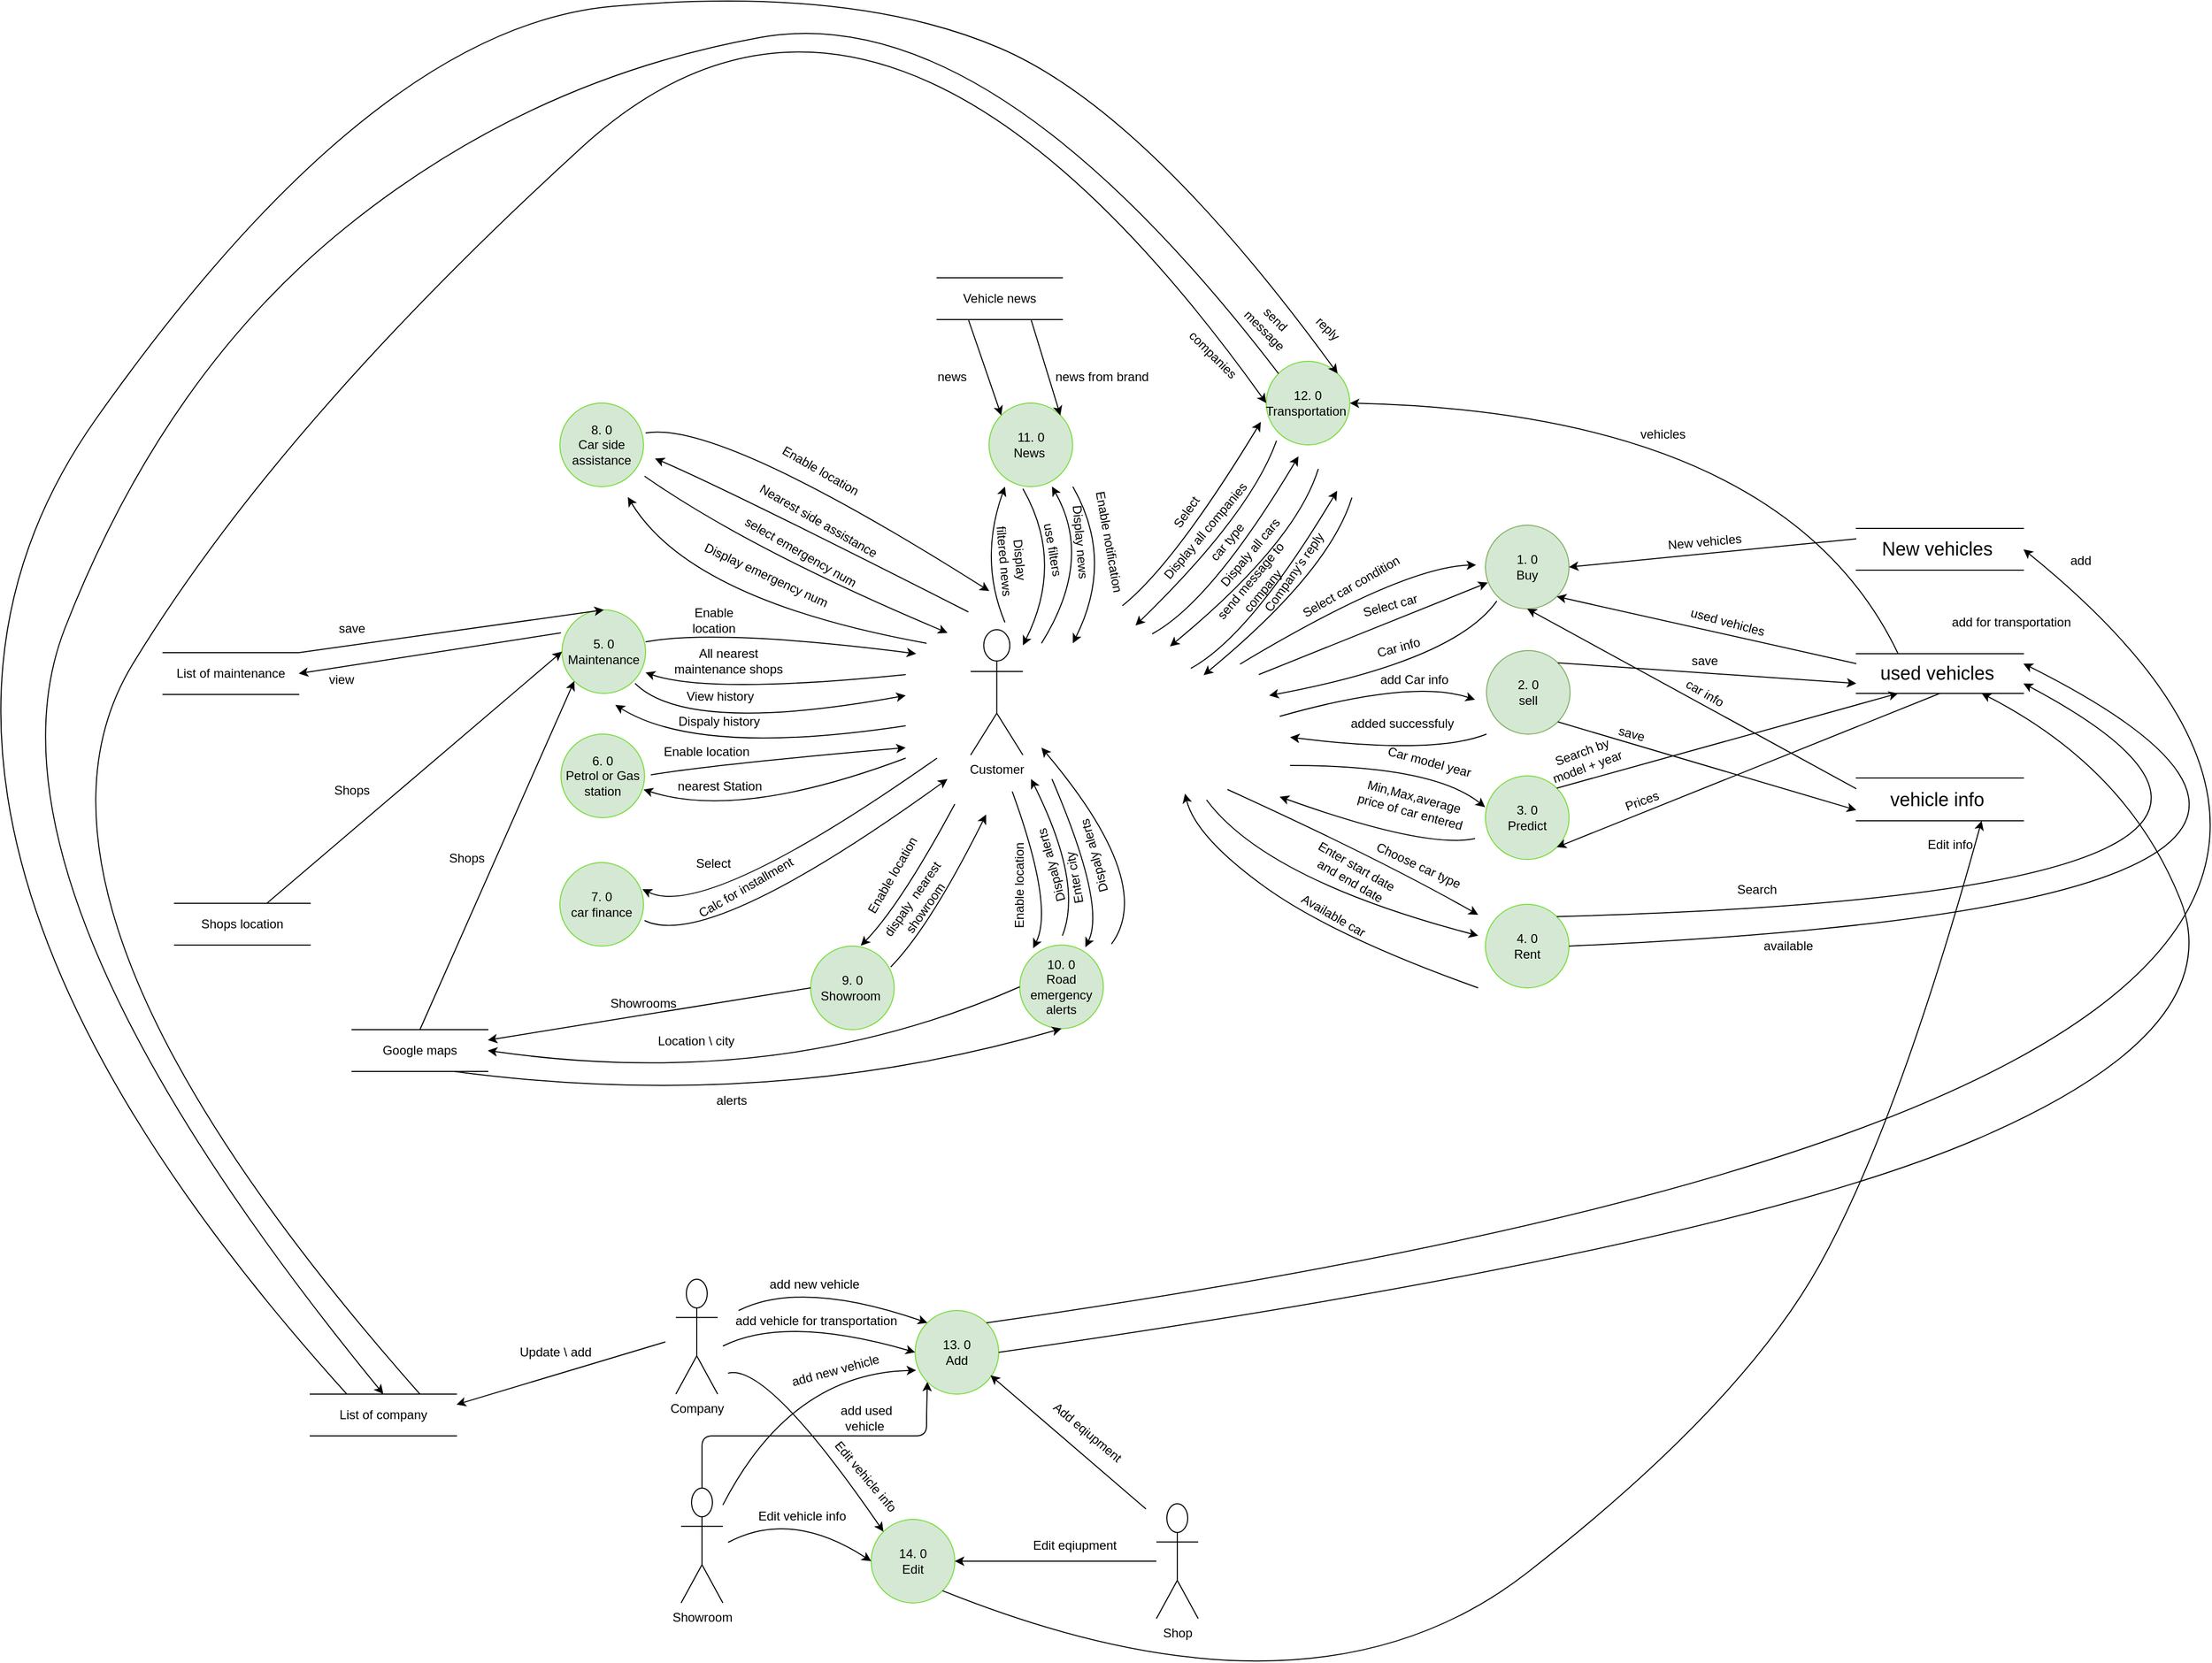 <mxfile version="21.2.3" type="device">
  <diagram name="Page-1" id="FpFqAJ-dff2ywzQN5wYw">
    <mxGraphModel dx="3183" dy="2471" grid="1" gridSize="10" guides="1" tooltips="1" connect="1" arrows="1" fold="1" page="1" pageScale="1" pageWidth="850" pageHeight="1100" math="0" shadow="0">
      <root>
        <mxCell id="0" />
        <mxCell id="1" parent="0" />
        <mxCell id="D_m2Uv7tLHT4tkGTXmzc-1" value="Customer" style="shape=umlActor;verticalLabelPosition=bottom;verticalAlign=top;html=1;outlineConnect=0;" parent="1" vertex="1">
          <mxGeometry x="392.2" y="257" width="50" height="120" as="geometry" />
        </mxCell>
        <mxCell id="D_m2Uv7tLHT4tkGTXmzc-2" value="1. 0&lt;br&gt;Buy" style="ellipse;whiteSpace=wrap;html=1;aspect=fixed;fillColor=#d5e8d4;strokeColor=#82b366;" parent="1" vertex="1">
          <mxGeometry x="885" y="157" width="80" height="80" as="geometry" />
        </mxCell>
        <mxCell id="D_m2Uv7tLHT4tkGTXmzc-3" value="2. 0&lt;br&gt;sell" style="ellipse;whiteSpace=wrap;html=1;aspect=fixed;fillColor=#d5e8d4;strokeColor=#82b366;" parent="1" vertex="1">
          <mxGeometry x="886" y="277" width="80" height="80" as="geometry" />
        </mxCell>
        <mxCell id="D_m2Uv7tLHT4tkGTXmzc-4" value="3. 0&lt;br&gt;Predict" style="ellipse;whiteSpace=wrap;html=1;aspect=fixed;fillColor=#d5e8d4;strokeColor=#7add40;" parent="1" vertex="1">
          <mxGeometry x="885" y="397" width="80" height="80" as="geometry" />
        </mxCell>
        <mxCell id="D_m2Uv7tLHT4tkGTXmzc-6" value="" style="endArrow=classic;html=1;rounded=0;" parent="1" edge="1">
          <mxGeometry width="50" height="50" relative="1" as="geometry">
            <mxPoint x="668" y="300" as="sourcePoint" />
            <mxPoint x="887.223" y="211.889" as="targetPoint" />
          </mxGeometry>
        </mxCell>
        <mxCell id="D_m2Uv7tLHT4tkGTXmzc-8" value="Select car condition&amp;nbsp;" style="text;html=1;strokeColor=none;fillColor=none;align=center;verticalAlign=middle;whiteSpace=wrap;rounded=0;rotation=-30;" parent="1" vertex="1">
          <mxGeometry x="698" y="210" width="120" height="10" as="geometry" />
        </mxCell>
        <mxCell id="D_m2Uv7tLHT4tkGTXmzc-10" value="Select car" style="text;html=1;strokeColor=none;fillColor=none;align=center;verticalAlign=middle;whiteSpace=wrap;rounded=0;rotation=-15;" parent="1" vertex="1">
          <mxGeometry x="753.68" y="229" width="80" height="10" as="geometry" />
        </mxCell>
        <mxCell id="D_m2Uv7tLHT4tkGTXmzc-11" value="Car info" style="text;html=1;strokeColor=none;fillColor=none;align=center;verticalAlign=middle;whiteSpace=wrap;rounded=0;rotation=-15;" parent="1" vertex="1">
          <mxGeometry x="777.36" y="269" width="50.32" height="10" as="geometry" />
        </mxCell>
        <mxCell id="D_m2Uv7tLHT4tkGTXmzc-12" value="" style="endArrow=classic;html=1;curved=1;exitX=0.136;exitY=0.907;exitDx=0;exitDy=0;exitPerimeter=0;" parent="1" source="D_m2Uv7tLHT4tkGTXmzc-2" edge="1">
          <mxGeometry width="50" height="50" relative="1" as="geometry">
            <mxPoint x="899" y="225" as="sourcePoint" />
            <mxPoint x="678" y="320" as="targetPoint" />
            <Array as="points">
              <mxPoint x="855" y="287" />
            </Array>
          </mxGeometry>
        </mxCell>
        <mxCell id="D_m2Uv7tLHT4tkGTXmzc-13" value="" style="endArrow=classic;html=1;curved=1;" parent="1" edge="1">
          <mxGeometry width="50" height="50" relative="1" as="geometry">
            <mxPoint x="650" y="290" as="sourcePoint" />
            <mxPoint x="876" y="195" as="targetPoint" />
            <Array as="points">
              <mxPoint x="805" y="197" />
            </Array>
          </mxGeometry>
        </mxCell>
        <mxCell id="D_m2Uv7tLHT4tkGTXmzc-16" value="" style="endArrow=classic;html=1;curved=1;" parent="1" edge="1">
          <mxGeometry width="50" height="50" relative="1" as="geometry">
            <mxPoint x="688" y="340" as="sourcePoint" />
            <mxPoint x="875" y="324" as="targetPoint" />
            <Array as="points">
              <mxPoint x="815" y="304" />
            </Array>
          </mxGeometry>
        </mxCell>
        <mxCell id="D_m2Uv7tLHT4tkGTXmzc-17" value="" style="endArrow=classic;html=1;curved=1;" parent="1" edge="1">
          <mxGeometry width="50" height="50" relative="1" as="geometry">
            <mxPoint x="886" y="357" as="sourcePoint" />
            <mxPoint x="698" y="360" as="targetPoint" />
            <Array as="points">
              <mxPoint x="836" y="377" />
            </Array>
          </mxGeometry>
        </mxCell>
        <mxCell id="D_m2Uv7tLHT4tkGTXmzc-20" value="add Car info" style="text;html=1;strokeColor=none;fillColor=none;align=center;verticalAlign=middle;whiteSpace=wrap;rounded=0;rotation=0;" parent="1" vertex="1">
          <mxGeometry x="781.68" y="300" width="70" height="10" as="geometry" />
        </mxCell>
        <mxCell id="D_m2Uv7tLHT4tkGTXmzc-21" value="added successfuly" style="text;html=1;strokeColor=none;fillColor=none;align=center;verticalAlign=middle;whiteSpace=wrap;rounded=0;rotation=0;" parent="1" vertex="1">
          <mxGeometry x="754.68" y="342" width="100.52" height="10" as="geometry" />
        </mxCell>
        <mxCell id="D_m2Uv7tLHT4tkGTXmzc-22" value="" style="endArrow=classic;html=1;curved=1;" parent="1" edge="1">
          <mxGeometry width="50" height="50" relative="1" as="geometry">
            <mxPoint x="698" y="387" as="sourcePoint" />
            <mxPoint x="884.68" y="427" as="targetPoint" />
            <Array as="points">
              <mxPoint x="835" y="387" />
            </Array>
          </mxGeometry>
        </mxCell>
        <mxCell id="D_m2Uv7tLHT4tkGTXmzc-23" value="" style="endArrow=classic;html=1;curved=1;" parent="1" edge="1">
          <mxGeometry width="50" height="50" relative="1" as="geometry">
            <mxPoint x="875" y="457" as="sourcePoint" />
            <mxPoint x="688" y="417" as="targetPoint" />
            <Array as="points">
              <mxPoint x="827.2" y="467" />
            </Array>
          </mxGeometry>
        </mxCell>
        <mxCell id="D_m2Uv7tLHT4tkGTXmzc-24" value="Car model year" style="text;html=1;strokeColor=none;fillColor=none;align=center;verticalAlign=middle;whiteSpace=wrap;rounded=0;rotation=15;" parent="1" vertex="1">
          <mxGeometry x="789.42" y="378.98" width="85.32" height="10" as="geometry" />
        </mxCell>
        <mxCell id="D_m2Uv7tLHT4tkGTXmzc-25" value="Min,Max,average price of car entered" style="text;html=1;strokeColor=none;fillColor=none;align=center;verticalAlign=middle;whiteSpace=wrap;rounded=0;rotation=15;" parent="1" vertex="1">
          <mxGeometry x="755.16" y="419.04" width="119.57" height="10" as="geometry" />
        </mxCell>
        <mxCell id="D_m2Uv7tLHT4tkGTXmzc-39" value="5. 0&lt;br&gt;Maintenance" style="ellipse;whiteSpace=wrap;html=1;aspect=fixed;fillColor=#d5e8d4;strokeColor=#7add40;" parent="1" vertex="1">
          <mxGeometry x="1" y="238" width="80" height="80" as="geometry" />
        </mxCell>
        <mxCell id="D_m2Uv7tLHT4tkGTXmzc-40" value="" style="endArrow=classic;html=1;curved=1;exitX=1;exitY=0.283;exitDx=0;exitDy=0;exitPerimeter=0;" parent="1" edge="1">
          <mxGeometry width="50" height="50" relative="1" as="geometry">
            <mxPoint x="81" y="268.64" as="sourcePoint" />
            <mxPoint x="340" y="280" as="targetPoint" />
            <Array as="points">
              <mxPoint x="151" y="256" />
            </Array>
          </mxGeometry>
        </mxCell>
        <mxCell id="D_m2Uv7tLHT4tkGTXmzc-41" value="" style="endArrow=classic;html=1;curved=1;" parent="1" edge="1">
          <mxGeometry width="50" height="50" relative="1" as="geometry">
            <mxPoint x="330" y="349" as="sourcePoint" />
            <mxPoint x="52" y="329" as="targetPoint" />
            <Array as="points">
              <mxPoint x="132" y="379" />
            </Array>
          </mxGeometry>
        </mxCell>
        <mxCell id="D_m2Uv7tLHT4tkGTXmzc-42" value="" style="endArrow=classic;html=1;curved=1;entryX=1;entryY=0.75;entryDx=0;entryDy=0;entryPerimeter=0;" parent="1" target="D_m2Uv7tLHT4tkGTXmzc-39" edge="1">
          <mxGeometry width="50" height="50" relative="1" as="geometry">
            <mxPoint x="330" y="300" as="sourcePoint" />
            <mxPoint x="91" y="299" as="targetPoint" />
            <Array as="points">
              <mxPoint x="141" y="319" />
            </Array>
          </mxGeometry>
        </mxCell>
        <mxCell id="D_m2Uv7tLHT4tkGTXmzc-43" value="" style="endArrow=classic;html=1;curved=1;exitX=0.959;exitY=0.76;exitDx=0;exitDy=0;exitPerimeter=0;" parent="1" edge="1">
          <mxGeometry width="50" height="50" relative="1" as="geometry">
            <mxPoint x="71" y="308.48" as="sourcePoint" />
            <mxPoint x="330" y="320" as="targetPoint" />
            <Array as="points">
              <mxPoint x="121" y="358" />
            </Array>
          </mxGeometry>
        </mxCell>
        <mxCell id="D_m2Uv7tLHT4tkGTXmzc-46" value="Enable location" style="text;html=1;strokeColor=none;fillColor=none;align=center;verticalAlign=middle;whiteSpace=wrap;rounded=0;rotation=0;" parent="1" vertex="1">
          <mxGeometry x="109" y="243" width="75" height="10" as="geometry" />
        </mxCell>
        <mxCell id="D_m2Uv7tLHT4tkGTXmzc-47" value="All nearest maintenance shops" style="text;html=1;strokeColor=none;fillColor=none;align=center;verticalAlign=middle;whiteSpace=wrap;rounded=0;rotation=0;" parent="1" vertex="1">
          <mxGeometry x="103" y="279.5" width="115" height="15" as="geometry" />
        </mxCell>
        <mxCell id="D_m2Uv7tLHT4tkGTXmzc-48" value="View history" style="text;html=1;strokeColor=none;fillColor=none;align=center;verticalAlign=middle;whiteSpace=wrap;rounded=0;rotation=0;" parent="1" vertex="1">
          <mxGeometry x="115" y="316" width="75" height="10" as="geometry" />
        </mxCell>
        <mxCell id="D_m2Uv7tLHT4tkGTXmzc-49" value="Dispaly history" style="text;html=1;strokeColor=none;fillColor=none;align=center;verticalAlign=middle;whiteSpace=wrap;rounded=0;rotation=0;" parent="1" vertex="1">
          <mxGeometry x="109" y="340" width="85" height="10" as="geometry" />
        </mxCell>
        <mxCell id="D_m2Uv7tLHT4tkGTXmzc-27" value="4. 0&lt;br&gt;Rent" style="ellipse;whiteSpace=wrap;html=1;aspect=fixed;fillColor=#d5e8d4;strokeColor=#7add40;" parent="1" vertex="1">
          <mxGeometry x="885" y="520" width="80" height="80" as="geometry" />
        </mxCell>
        <mxCell id="D_m2Uv7tLHT4tkGTXmzc-30" value="" style="endArrow=classic;html=1;curved=1;" parent="1" edge="1">
          <mxGeometry width="50" height="50" relative="1" as="geometry">
            <mxPoint x="878" y="600" as="sourcePoint" />
            <mxPoint x="597.36" y="414.04" as="targetPoint" />
            <Array as="points">
              <mxPoint x="738" y="550" />
              <mxPoint x="607.36" y="455.04" />
            </Array>
          </mxGeometry>
        </mxCell>
        <mxCell id="D_m2Uv7tLHT4tkGTXmzc-32" value="Choose car type" style="text;html=1;strokeColor=none;fillColor=none;align=center;verticalAlign=middle;whiteSpace=wrap;rounded=0;rotation=25;" parent="1" vertex="1">
          <mxGeometry x="776" y="478" width="90" height="10" as="geometry" />
        </mxCell>
        <mxCell id="D_m2Uv7tLHT4tkGTXmzc-33" value="Enter start date&lt;br&gt;&amp;nbsp;and end date" style="text;html=1;strokeColor=none;fillColor=none;align=center;verticalAlign=middle;whiteSpace=wrap;rounded=1;rotation=30;arcSize=0;" parent="1" vertex="1">
          <mxGeometry x="698" y="487" width="120" height="6" as="geometry" />
        </mxCell>
        <mxCell id="D_m2Uv7tLHT4tkGTXmzc-34" value="Available car" style="text;html=1;strokeColor=none;fillColor=none;align=center;verticalAlign=middle;whiteSpace=wrap;rounded=0;rotation=30;" parent="1" vertex="1">
          <mxGeometry x="702" y="526" width="75" height="10" as="geometry" />
        </mxCell>
        <mxCell id="D_m2Uv7tLHT4tkGTXmzc-36" value="" style="endArrow=classic;html=1;curved=1;" parent="1" edge="1">
          <mxGeometry width="50" height="50" relative="1" as="geometry">
            <mxPoint x="618" y="420" as="sourcePoint" />
            <mxPoint x="878" y="550" as="targetPoint" />
            <Array as="points">
              <mxPoint x="675" y="496.5" />
            </Array>
          </mxGeometry>
        </mxCell>
        <mxCell id="D_m2Uv7tLHT4tkGTXmzc-51" value="" style="endArrow=classic;html=1;curved=1;" parent="1" edge="1">
          <mxGeometry width="50" height="50" relative="1" as="geometry">
            <mxPoint x="638" y="410" as="sourcePoint" />
            <mxPoint x="878" y="530" as="targetPoint" />
            <Array as="points">
              <mxPoint x="785" y="477" />
            </Array>
          </mxGeometry>
        </mxCell>
        <mxCell id="D_m2Uv7tLHT4tkGTXmzc-52" value="6. 0&lt;br&gt;Petrol or Gas station" style="ellipse;whiteSpace=wrap;html=1;aspect=fixed;fillColor=#d5e8d4;strokeColor=#7add40;" parent="1" vertex="1">
          <mxGeometry y="357" width="80" height="80" as="geometry" />
        </mxCell>
        <mxCell id="D_m2Uv7tLHT4tkGTXmzc-53" value="7. 0&lt;br&gt;car finance" style="ellipse;whiteSpace=wrap;html=1;aspect=fixed;fillColor=#d5e8d4;strokeColor=#7add40;" parent="1" vertex="1">
          <mxGeometry x="-1" y="480" width="80" height="80" as="geometry" />
        </mxCell>
        <mxCell id="D_m2Uv7tLHT4tkGTXmzc-54" value="Enable location" style="text;html=1;strokeColor=none;fillColor=none;align=center;verticalAlign=middle;whiteSpace=wrap;rounded=0;rotation=0;" parent="1" vertex="1">
          <mxGeometry x="89" y="368.98" width="101.18" height="10" as="geometry" />
        </mxCell>
        <mxCell id="D_m2Uv7tLHT4tkGTXmzc-55" value="" style="endArrow=classic;html=1;curved=1;" parent="1" edge="1">
          <mxGeometry width="50" height="50" relative="1" as="geometry">
            <mxPoint x="86" y="396" as="sourcePoint" />
            <mxPoint x="330" y="370" as="targetPoint" />
            <Array as="points">
              <mxPoint x="146" y="386" />
            </Array>
          </mxGeometry>
        </mxCell>
        <mxCell id="D_m2Uv7tLHT4tkGTXmzc-60" value="" style="endArrow=classic;html=1;curved=1;" parent="1" edge="1">
          <mxGeometry width="50" height="50" relative="1" as="geometry">
            <mxPoint x="330" y="380" as="sourcePoint" />
            <mxPoint x="79" y="410" as="targetPoint" />
            <Array as="points">
              <mxPoint x="170" y="440" />
            </Array>
          </mxGeometry>
        </mxCell>
        <mxCell id="D_m2Uv7tLHT4tkGTXmzc-61" value="&amp;nbsp;nearest Station" style="text;html=1;strokeColor=none;fillColor=none;align=center;verticalAlign=middle;whiteSpace=wrap;rounded=0;rotation=0;" parent="1" vertex="1">
          <mxGeometry x="107" y="399.04" width="87" height="15" as="geometry" />
        </mxCell>
        <mxCell id="D_m2Uv7tLHT4tkGTXmzc-62" value="" style="endArrow=classic;html=1;curved=1;" parent="1" edge="1">
          <mxGeometry width="50" height="50" relative="1" as="geometry">
            <mxPoint x="360" y="380" as="sourcePoint" />
            <mxPoint x="78" y="505.51" as="targetPoint" />
            <Array as="points">
              <mxPoint x="139" y="535.51" />
            </Array>
          </mxGeometry>
        </mxCell>
        <mxCell id="D_m2Uv7tLHT4tkGTXmzc-63" value="" style="endArrow=classic;html=1;curved=1;" parent="1" edge="1">
          <mxGeometry width="50" height="50" relative="1" as="geometry">
            <mxPoint x="80" y="535.51" as="sourcePoint" />
            <mxPoint x="370" y="400" as="targetPoint" />
            <Array as="points">
              <mxPoint x="141" y="565.51" />
            </Array>
          </mxGeometry>
        </mxCell>
        <mxCell id="D_m2Uv7tLHT4tkGTXmzc-64" value="9. 0&lt;br&gt;Showroom&amp;nbsp;" style="ellipse;whiteSpace=wrap;html=1;aspect=fixed;fillColor=#d5e8d4;strokeColor=#7add40;" parent="1" vertex="1">
          <mxGeometry x="239" y="560" width="80" height="80" as="geometry" />
        </mxCell>
        <mxCell id="D_m2Uv7tLHT4tkGTXmzc-65" value="" style="endArrow=classic;html=1;curved=1;entryX=0.664;entryY=-0.017;entryDx=0;entryDy=0;entryPerimeter=0;" parent="1" edge="1">
          <mxGeometry width="50" height="50" relative="1" as="geometry">
            <mxPoint x="377" y="424" as="sourcePoint" />
            <mxPoint x="287.0" y="559.64" as="targetPoint" />
            <Array as="points">
              <mxPoint x="324.88" y="521" />
            </Array>
          </mxGeometry>
        </mxCell>
        <mxCell id="D_m2Uv7tLHT4tkGTXmzc-66" value="" style="endArrow=classic;html=1;curved=1;exitX=0.664;exitY=-0.017;exitDx=0;exitDy=0;exitPerimeter=0;" parent="1" edge="1">
          <mxGeometry width="50" height="50" relative="1" as="geometry">
            <mxPoint x="315.68" y="580" as="sourcePoint" />
            <mxPoint x="407" y="434" as="targetPoint" />
            <Array as="points">
              <mxPoint x="353.68" y="541" />
            </Array>
          </mxGeometry>
        </mxCell>
        <mxCell id="D_m2Uv7tLHT4tkGTXmzc-67" value="Enable location" style="text;html=1;strokeColor=none;fillColor=none;align=center;verticalAlign=middle;whiteSpace=wrap;rounded=0;rotation=-60;" parent="1" vertex="1">
          <mxGeometry x="267.0" y="487" width="101.18" height="10" as="geometry" />
        </mxCell>
        <mxCell id="D_m2Uv7tLHT4tkGTXmzc-68" value="dispaly&amp;nbsp; nearest showroom" style="text;html=1;strokeColor=none;fillColor=none;align=center;verticalAlign=middle;whiteSpace=wrap;rounded=0;rotation=-55;" parent="1" vertex="1">
          <mxGeometry x="297" y="511" width="90.41" height="15" as="geometry" />
        </mxCell>
        <mxCell id="D_m2Uv7tLHT4tkGTXmzc-69" value="Select" style="text;html=1;strokeColor=none;fillColor=none;align=center;verticalAlign=middle;whiteSpace=wrap;rounded=0;rotation=0;" parent="1" vertex="1">
          <mxGeometry x="120" y="473.5" width="52" height="15" as="geometry" />
        </mxCell>
        <mxCell id="D_m2Uv7tLHT4tkGTXmzc-70" value="Calc for installment" style="text;html=1;strokeColor=none;fillColor=none;align=center;verticalAlign=middle;whiteSpace=wrap;rounded=0;rotation=-30;" parent="1" vertex="1">
          <mxGeometry x="120" y="496" width="114" height="15" as="geometry" />
        </mxCell>
        <mxCell id="D_m2Uv7tLHT4tkGTXmzc-76" value="8. 0&lt;br&gt;Car side assistance" style="ellipse;whiteSpace=wrap;html=1;aspect=fixed;fillColor=#d5e8d4;strokeColor=#7add40;" parent="1" vertex="1">
          <mxGeometry x="-1" y="40" width="80" height="80" as="geometry" />
        </mxCell>
        <mxCell id="D_m2Uv7tLHT4tkGTXmzc-80" value="Enable location" style="text;html=1;strokeColor=none;fillColor=none;align=center;verticalAlign=middle;whiteSpace=wrap;rounded=0;rotation=30;" parent="1" vertex="1">
          <mxGeometry x="184" y="100" width="129" height="10" as="geometry" />
        </mxCell>
        <mxCell id="D_m2Uv7tLHT4tkGTXmzc-82" value="" style="endArrow=classic;html=1;curved=1;exitX=1;exitY=0.283;exitDx=0;exitDy=0;exitPerimeter=0;" parent="1" edge="1">
          <mxGeometry width="50" height="50" relative="1" as="geometry">
            <mxPoint x="81" y="68.64" as="sourcePoint" />
            <mxPoint x="410" y="220" as="targetPoint" />
            <Array as="points">
              <mxPoint x="151" y="56" />
            </Array>
          </mxGeometry>
        </mxCell>
        <mxCell id="D_m2Uv7tLHT4tkGTXmzc-83" value="" style="endArrow=classic;html=1;curved=1;" parent="1" edge="1">
          <mxGeometry width="50" height="50" relative="1" as="geometry">
            <mxPoint x="390" y="240" as="sourcePoint" />
            <mxPoint x="90" y="93" as="targetPoint" />
            <Array as="points">
              <mxPoint x="160" y="123" />
            </Array>
          </mxGeometry>
        </mxCell>
        <mxCell id="D_m2Uv7tLHT4tkGTXmzc-87" value="" style="endArrow=classic;html=1;curved=1;" parent="1" edge="1">
          <mxGeometry width="50" height="50" relative="1" as="geometry">
            <mxPoint x="80" y="110" as="sourcePoint" />
            <mxPoint x="370" y="260" as="targetPoint" />
            <Array as="points">
              <mxPoint x="180" y="180" />
            </Array>
          </mxGeometry>
        </mxCell>
        <mxCell id="D_m2Uv7tLHT4tkGTXmzc-88" value="" style="endArrow=classic;html=1;curved=1;" parent="1" edge="1">
          <mxGeometry width="50" height="50" relative="1" as="geometry">
            <mxPoint x="350" y="270" as="sourcePoint" />
            <mxPoint x="64" y="130" as="targetPoint" />
            <Array as="points">
              <mxPoint x="124" y="229" />
            </Array>
          </mxGeometry>
        </mxCell>
        <mxCell id="D_m2Uv7tLHT4tkGTXmzc-89" value="Nearest side assistance" style="text;html=1;strokeColor=none;fillColor=none;align=center;verticalAlign=middle;whiteSpace=wrap;rounded=0;rotation=30;" parent="1" vertex="1">
          <mxGeometry x="173.93" y="148" width="145" height="10" as="geometry" />
        </mxCell>
        <mxCell id="D_m2Uv7tLHT4tkGTXmzc-90" value="select emergency num" style="text;html=1;strokeColor=none;fillColor=none;align=center;verticalAlign=middle;whiteSpace=wrap;rounded=0;rotation=30;" parent="1" vertex="1">
          <mxGeometry x="157" y="178" width="145" height="10" as="geometry" />
        </mxCell>
        <mxCell id="D_m2Uv7tLHT4tkGTXmzc-91" value="Display emergency num" style="text;html=1;strokeColor=none;fillColor=none;align=center;verticalAlign=middle;whiteSpace=wrap;rounded=0;rotation=25;" parent="1" vertex="1">
          <mxGeometry x="124" y="200" width="145" height="10" as="geometry" />
        </mxCell>
        <mxCell id="D_m2Uv7tLHT4tkGTXmzc-92" value="10. 0&lt;br&gt;Road emergency alerts" style="ellipse;whiteSpace=wrap;html=1;aspect=fixed;fillColor=#d5e8d4;strokeColor=#7add40;" parent="1" vertex="1">
          <mxGeometry x="439.2" y="559" width="80" height="80" as="geometry" />
        </mxCell>
        <mxCell id="D_m2Uv7tLHT4tkGTXmzc-93" value="" style="endArrow=classic;html=1;curved=1;" parent="1" edge="1">
          <mxGeometry width="50" height="50" relative="1" as="geometry">
            <mxPoint x="432" y="412" as="sourcePoint" />
            <mxPoint x="452" y="562" as="targetPoint" />
            <Array as="points">
              <mxPoint x="472" y="522" />
            </Array>
          </mxGeometry>
        </mxCell>
        <mxCell id="D_m2Uv7tLHT4tkGTXmzc-94" value="Enable location" style="text;html=1;strokeColor=none;fillColor=none;align=center;verticalAlign=middle;whiteSpace=wrap;rounded=0;rotation=-90;" parent="1" vertex="1">
          <mxGeometry x="388.61" y="497" width="101.18" height="10" as="geometry" />
        </mxCell>
        <mxCell id="D_m2Uv7tLHT4tkGTXmzc-95" value="" style="endArrow=classic;html=1;curved=1;" parent="1" edge="1">
          <mxGeometry width="50" height="50" relative="1" as="geometry">
            <mxPoint x="480" y="550" as="sourcePoint" />
            <mxPoint x="450" y="400" as="targetPoint" />
            <Array as="points">
              <mxPoint x="500" y="500" />
            </Array>
          </mxGeometry>
        </mxCell>
        <mxCell id="D_m2Uv7tLHT4tkGTXmzc-96" value="" style="endArrow=classic;html=1;curved=1;" parent="1" edge="1">
          <mxGeometry width="50" height="50" relative="1" as="geometry">
            <mxPoint x="470" y="400" as="sourcePoint" />
            <mxPoint x="502" y="561" as="targetPoint" />
            <Array as="points">
              <mxPoint x="522" y="521" />
            </Array>
          </mxGeometry>
        </mxCell>
        <mxCell id="D_m2Uv7tLHT4tkGTXmzc-97" value="" style="endArrow=classic;html=1;curved=1;" parent="1" edge="1">
          <mxGeometry width="50" height="50" relative="1" as="geometry">
            <mxPoint x="527" y="558" as="sourcePoint" />
            <mxPoint x="460" y="370" as="targetPoint" />
            <Array as="points">
              <mxPoint x="570" y="500" />
            </Array>
          </mxGeometry>
        </mxCell>
        <mxCell id="D_m2Uv7tLHT4tkGTXmzc-98" value="Enter city" style="text;html=1;strokeColor=none;fillColor=none;align=center;verticalAlign=middle;whiteSpace=wrap;rounded=0;rotation=-100;" parent="1" vertex="1">
          <mxGeometry x="441.2" y="489" width="101.18" height="10" as="geometry" />
        </mxCell>
        <mxCell id="D_m2Uv7tLHT4tkGTXmzc-99" value="Dispaly alerts" style="text;html=1;strokeColor=none;fillColor=none;align=center;verticalAlign=middle;whiteSpace=wrap;rounded=0;rotation=-105;" parent="1" vertex="1">
          <mxGeometry x="460.0" y="468" width="101.18" height="10" as="geometry" />
        </mxCell>
        <mxCell id="D_m2Uv7tLHT4tkGTXmzc-100" value="Dispaly alerts" style="text;html=1;strokeColor=none;fillColor=none;align=center;verticalAlign=middle;whiteSpace=wrap;rounded=0;rotation=-105;" parent="1" vertex="1">
          <mxGeometry x="419.02" y="477" width="101.18" height="10" as="geometry" />
        </mxCell>
        <mxCell id="D_m2Uv7tLHT4tkGTXmzc-101" value="11. 0&lt;br&gt;News&amp;nbsp;" style="ellipse;whiteSpace=wrap;html=1;aspect=fixed;fillColor=#d5e8d4;strokeColor=#7add40;" parent="1" vertex="1">
          <mxGeometry x="409.79" y="40" width="80" height="80" as="geometry" />
        </mxCell>
        <mxCell id="D_m2Uv7tLHT4tkGTXmzc-102" value="" style="endArrow=classic;html=1;curved=1;" parent="1" edge="1">
          <mxGeometry width="50" height="50" relative="1" as="geometry">
            <mxPoint x="460" y="270" as="sourcePoint" />
            <mxPoint x="470" y="120" as="targetPoint" />
            <Array as="points">
              <mxPoint x="510" y="190" />
              <mxPoint x="470" y="120" />
            </Array>
          </mxGeometry>
        </mxCell>
        <mxCell id="D_m2Uv7tLHT4tkGTXmzc-103" value="Enable notification" style="text;html=1;strokeColor=none;fillColor=none;align=center;verticalAlign=middle;whiteSpace=wrap;rounded=0;rotation=80;" parent="1" vertex="1">
          <mxGeometry x="460" y="168" width="129" height="10" as="geometry" />
        </mxCell>
        <mxCell id="D_m2Uv7tLHT4tkGTXmzc-104" value="" style="endArrow=classic;html=1;curved=1;" parent="1" edge="1">
          <mxGeometry width="50" height="50" relative="1" as="geometry">
            <mxPoint x="490" y="120" as="sourcePoint" />
            <mxPoint x="490" y="270" as="targetPoint" />
            <Array as="points">
              <mxPoint x="490" y="120" />
              <mxPoint x="530" y="190" />
            </Array>
          </mxGeometry>
        </mxCell>
        <mxCell id="D_m2Uv7tLHT4tkGTXmzc-105" value="Display news" style="text;html=1;strokeColor=none;fillColor=none;align=center;verticalAlign=middle;whiteSpace=wrap;rounded=0;rotation=85;" parent="1" vertex="1">
          <mxGeometry x="457.56" y="167.74" width="79.26" height="10" as="geometry" />
        </mxCell>
        <mxCell id="D_m2Uv7tLHT4tkGTXmzc-106" value="" style="endArrow=classic;html=1;curved=1;" parent="1" edge="1">
          <mxGeometry width="50" height="50" relative="1" as="geometry">
            <mxPoint x="442.2" y="122" as="sourcePoint" />
            <mxPoint x="442.2" y="272" as="targetPoint" />
            <Array as="points">
              <mxPoint x="442.2" y="122" />
              <mxPoint x="482.2" y="192" />
            </Array>
          </mxGeometry>
        </mxCell>
        <mxCell id="D_m2Uv7tLHT4tkGTXmzc-107" value="use filters" style="text;html=1;strokeColor=none;fillColor=none;align=center;verticalAlign=middle;whiteSpace=wrap;rounded=0;rotation=80;" parent="1" vertex="1">
          <mxGeometry x="439.43" y="176.1" width="62.18" height="10" as="geometry" />
        </mxCell>
        <mxCell id="D_m2Uv7tLHT4tkGTXmzc-109" value="" style="endArrow=classic;html=1;curved=1;" parent="1" edge="1">
          <mxGeometry width="50" height="50" relative="1" as="geometry">
            <mxPoint x="425" y="250" as="sourcePoint" />
            <mxPoint x="425" y="120" as="targetPoint" />
            <Array as="points">
              <mxPoint x="400" y="190" />
              <mxPoint x="425" y="120" />
            </Array>
          </mxGeometry>
        </mxCell>
        <mxCell id="D_m2Uv7tLHT4tkGTXmzc-110" value="Display filtered news" style="text;html=1;strokeColor=none;fillColor=none;align=center;verticalAlign=middle;whiteSpace=wrap;rounded=0;rotation=85;" parent="1" vertex="1">
          <mxGeometry x="392.2" y="186.1" width="79.26" height="10" as="geometry" />
        </mxCell>
        <mxCell id="D_m2Uv7tLHT4tkGTXmzc-111" value="12. 0&lt;br&gt;Transportation&amp;nbsp;" style="ellipse;whiteSpace=wrap;html=1;aspect=fixed;fillColor=#d5e8d4;strokeColor=#7add40;" parent="1" vertex="1">
          <mxGeometry x="675.16" width="80" height="80" as="geometry" />
        </mxCell>
        <mxCell id="D_m2Uv7tLHT4tkGTXmzc-112" value="" style="endArrow=classic;html=1;curved=1;" parent="1" edge="1">
          <mxGeometry width="50" height="50" relative="1" as="geometry">
            <mxPoint x="537.38" y="234.1" as="sourcePoint" />
            <mxPoint x="670" y="58" as="targetPoint" />
            <Array as="points">
              <mxPoint x="587.38" y="194.1" />
            </Array>
          </mxGeometry>
        </mxCell>
        <mxCell id="D_m2Uv7tLHT4tkGTXmzc-114" value="" style="endArrow=classic;html=1;curved=1;" parent="1" edge="1">
          <mxGeometry width="50" height="50" relative="1" as="geometry">
            <mxPoint x="566" y="261" as="sourcePoint" />
            <mxPoint x="706" y="91" as="targetPoint" />
            <Array as="points">
              <mxPoint x="623" y="230" />
            </Array>
          </mxGeometry>
        </mxCell>
        <mxCell id="D_m2Uv7tLHT4tkGTXmzc-115" value="" style="endArrow=classic;html=1;curved=1;" parent="1" edge="1">
          <mxGeometry width="50" height="50" relative="1" as="geometry">
            <mxPoint x="725" y="103" as="sourcePoint" />
            <mxPoint x="583" y="273" as="targetPoint" />
            <Array as="points">
              <mxPoint x="725" y="103" />
              <mxPoint x="703" y="174" />
            </Array>
          </mxGeometry>
        </mxCell>
        <mxCell id="D_m2Uv7tLHT4tkGTXmzc-117" value="" style="endArrow=classic;html=1;curved=1;" parent="1" edge="1">
          <mxGeometry width="50" height="50" relative="1" as="geometry">
            <mxPoint x="685" y="76" as="sourcePoint" />
            <mxPoint x="550" y="253" as="targetPoint" />
            <Array as="points">
              <mxPoint x="685" y="76" />
              <mxPoint x="660" y="146" />
            </Array>
          </mxGeometry>
        </mxCell>
        <mxCell id="D_m2Uv7tLHT4tkGTXmzc-118" value="" style="endArrow=classic;html=1;curved=1;" parent="1" edge="1">
          <mxGeometry width="50" height="50" relative="1" as="geometry">
            <mxPoint x="603" y="294" as="sourcePoint" />
            <mxPoint x="743" y="124" as="targetPoint" />
            <Array as="points">
              <mxPoint x="660" y="263" />
            </Array>
          </mxGeometry>
        </mxCell>
        <mxCell id="D_m2Uv7tLHT4tkGTXmzc-119" value="" style="endArrow=classic;html=1;curved=1;" parent="1" edge="1">
          <mxGeometry width="50" height="50" relative="1" as="geometry">
            <mxPoint x="757.16" y="130.5" as="sourcePoint" />
            <mxPoint x="615.16" y="300.5" as="targetPoint" />
            <Array as="points">
              <mxPoint x="757.16" y="130.5" />
              <mxPoint x="735.16" y="201.5" />
            </Array>
          </mxGeometry>
        </mxCell>
        <mxCell id="D_m2Uv7tLHT4tkGTXmzc-120" value="Select&amp;nbsp;" style="text;html=1;strokeColor=none;fillColor=none;align=center;verticalAlign=middle;whiteSpace=wrap;rounded=0;rotation=-55;" parent="1" vertex="1">
          <mxGeometry x="580" y="138" width="40" height="10" as="geometry" />
        </mxCell>
        <mxCell id="D_m2Uv7tLHT4tkGTXmzc-122" value="Display all companies" style="text;html=1;strokeColor=none;fillColor=none;align=center;verticalAlign=middle;whiteSpace=wrap;rounded=0;rotation=-50;" parent="1" vertex="1">
          <mxGeometry x="557.38" y="157" width="120" height="10" as="geometry" />
        </mxCell>
        <mxCell id="D_m2Uv7tLHT4tkGTXmzc-123" value="car type" style="text;html=1;strokeColor=none;fillColor=none;align=center;verticalAlign=middle;whiteSpace=wrap;rounded=0;rotation=-50;" parent="1" vertex="1">
          <mxGeometry x="578" y="168" width="120" height="10" as="geometry" />
        </mxCell>
        <mxCell id="D_m2Uv7tLHT4tkGTXmzc-124" value="Dispaly all cars" style="text;html=1;strokeColor=none;fillColor=none;align=center;verticalAlign=middle;whiteSpace=wrap;rounded=0;rotation=-50;" parent="1" vertex="1">
          <mxGeometry x="600" y="178" width="120" height="10" as="geometry" />
        </mxCell>
        <mxCell id="D_m2Uv7tLHT4tkGTXmzc-125" value="send message to company" style="text;html=1;strokeColor=none;fillColor=none;align=center;verticalAlign=middle;whiteSpace=wrap;rounded=1;rotation=-50;arcSize=0;glass=0;" parent="1" vertex="1">
          <mxGeometry x="602" y="212" width="126.77" height="5" as="geometry" />
        </mxCell>
        <mxCell id="D_m2Uv7tLHT4tkGTXmzc-127" value="Company’s reply" style="text;html=1;strokeColor=none;fillColor=none;align=center;verticalAlign=middle;whiteSpace=wrap;rounded=0;rotation=-55;" parent="1" vertex="1">
          <mxGeometry x="642" y="197" width="120" height="10" as="geometry" />
        </mxCell>
        <mxCell id="D_m2Uv7tLHT4tkGTXmzc-128" value="Company" style="shape=umlActor;verticalLabelPosition=bottom;verticalAlign=top;html=1;outlineConnect=0;" parent="1" vertex="1">
          <mxGeometry x="110" y="879" width="40" height="110" as="geometry" />
        </mxCell>
        <mxCell id="1v5EE29N9hAP69D6XQme-5" style="edgeStyle=orthogonalEdgeStyle;rounded=1;orthogonalLoop=1;jettySize=auto;html=1;entryX=0;entryY=1;entryDx=0;entryDy=0;" parent="1" source="D_m2Uv7tLHT4tkGTXmzc-129" target="D_m2Uv7tLHT4tkGTXmzc-130" edge="1">
          <mxGeometry relative="1" as="geometry">
            <Array as="points">
              <mxPoint x="135" y="1029" />
              <mxPoint x="350" y="1029" />
              <mxPoint x="350" y="1009" />
            </Array>
          </mxGeometry>
        </mxCell>
        <mxCell id="D_m2Uv7tLHT4tkGTXmzc-129" value="Showroom" style="shape=umlActor;verticalLabelPosition=bottom;verticalAlign=top;html=1;outlineConnect=0;" parent="1" vertex="1">
          <mxGeometry x="115" y="1079" width="40" height="110" as="geometry" />
        </mxCell>
        <mxCell id="D_m2Uv7tLHT4tkGTXmzc-130" value="13. 0&lt;br&gt;Add" style="ellipse;whiteSpace=wrap;html=1;aspect=fixed;fillColor=#d5e8d4;strokeColor=#7add40;" parent="1" vertex="1">
          <mxGeometry x="339.02" y="909" width="80" height="80" as="geometry" />
        </mxCell>
        <mxCell id="D_m2Uv7tLHT4tkGTXmzc-131" value="14. 0&lt;br&gt;Edit" style="ellipse;whiteSpace=wrap;html=1;aspect=fixed;fillColor=#d5e8d4;strokeColor=#7add40;" parent="1" vertex="1">
          <mxGeometry x="297" y="1109" width="80" height="80" as="geometry" />
        </mxCell>
        <mxCell id="D_m2Uv7tLHT4tkGTXmzc-132" value="" style="endArrow=classic;html=1;curved=1;entryX=0;entryY=0;entryDx=0;entryDy=0;" parent="1" target="D_m2Uv7tLHT4tkGTXmzc-130" edge="1">
          <mxGeometry width="50" height="50" relative="1" as="geometry">
            <mxPoint x="170" y="909" as="sourcePoint" />
            <mxPoint x="269" y="949" as="targetPoint" />
            <Array as="points">
              <mxPoint x="230" y="879" />
            </Array>
          </mxGeometry>
        </mxCell>
        <mxCell id="D_m2Uv7tLHT4tkGTXmzc-133" value="" style="endArrow=classic;html=1;curved=1;entryX=0;entryY=0.5;entryDx=0;entryDy=0;" parent="1" target="D_m2Uv7tLHT4tkGTXmzc-130" edge="1">
          <mxGeometry width="50" height="50" relative="1" as="geometry">
            <mxPoint x="155" y="943" as="sourcePoint" />
            <mxPoint x="336" y="955" as="targetPoint" />
            <Array as="points">
              <mxPoint x="215" y="913" />
            </Array>
          </mxGeometry>
        </mxCell>
        <mxCell id="D_m2Uv7tLHT4tkGTXmzc-134" value="" style="endArrow=classic;html=1;curved=1;entryX=0;entryY=0;entryDx=0;entryDy=0;" parent="1" target="D_m2Uv7tLHT4tkGTXmzc-131" edge="1">
          <mxGeometry width="50" height="50" relative="1" as="geometry">
            <mxPoint x="160" y="969" as="sourcePoint" />
            <mxPoint x="321.5" y="995" as="targetPoint" />
            <Array as="points">
              <mxPoint x="197.5" y="959" />
            </Array>
          </mxGeometry>
        </mxCell>
        <mxCell id="D_m2Uv7tLHT4tkGTXmzc-135" value="" style="endArrow=classic;html=1;curved=1;entryX=0;entryY=0.5;entryDx=0;entryDy=0;" parent="1" target="D_m2Uv7tLHT4tkGTXmzc-131" edge="1">
          <mxGeometry width="50" height="50" relative="1" as="geometry">
            <mxPoint x="160" y="1131" as="sourcePoint" />
            <mxPoint x="361" y="1131" as="targetPoint" />
            <Array as="points">
              <mxPoint x="220" y="1099" />
            </Array>
          </mxGeometry>
        </mxCell>
        <mxCell id="D_m2Uv7tLHT4tkGTXmzc-136" value="Edit vehicle info" style="text;html=1;strokeColor=none;fillColor=none;align=center;verticalAlign=middle;whiteSpace=wrap;rounded=0;rotation=0;" parent="1" vertex="1">
          <mxGeometry x="173.93" y="1099" width="114" height="14" as="geometry" />
        </mxCell>
        <mxCell id="D_m2Uv7tLHT4tkGTXmzc-137" value="Edit vehicle info" style="text;html=1;strokeColor=none;fillColor=none;align=center;verticalAlign=middle;whiteSpace=wrap;rounded=0;rotation=50;" parent="1" vertex="1">
          <mxGeometry x="243.64" y="1060.64" width="96" height="14" as="geometry" />
        </mxCell>
        <mxCell id="D_m2Uv7tLHT4tkGTXmzc-138" value="add vehicle for transportation" style="text;html=1;strokeColor=none;fillColor=none;align=center;verticalAlign=middle;whiteSpace=wrap;rounded=0;rotation=0;" parent="1" vertex="1">
          <mxGeometry x="163" y="912" width="163" height="14" as="geometry" />
        </mxCell>
        <mxCell id="D_m2Uv7tLHT4tkGTXmzc-139" value="add new vehicle&amp;nbsp;" style="text;html=1;strokeColor=none;fillColor=none;align=center;verticalAlign=middle;whiteSpace=wrap;rounded=0;rotation=0;" parent="1" vertex="1">
          <mxGeometry x="163" y="877" width="163" height="14" as="geometry" />
        </mxCell>
        <mxCell id="D_m2Uv7tLHT4tkGTXmzc-141" style="edgeStyle=orthogonalEdgeStyle;rounded=0;orthogonalLoop=1;jettySize=auto;html=1;entryX=1;entryY=0.5;entryDx=0;entryDy=0;" parent="1" source="D_m2Uv7tLHT4tkGTXmzc-140" target="D_m2Uv7tLHT4tkGTXmzc-131" edge="1">
          <mxGeometry relative="1" as="geometry" />
        </mxCell>
        <mxCell id="D_m2Uv7tLHT4tkGTXmzc-140" value="Shop" style="shape=umlActor;verticalLabelPosition=bottom;verticalAlign=top;html=1;outlineConnect=0;" parent="1" vertex="1">
          <mxGeometry x="570" y="1094" width="40" height="110" as="geometry" />
        </mxCell>
        <mxCell id="D_m2Uv7tLHT4tkGTXmzc-142" value="Edit eqiupment" style="text;html=1;strokeColor=none;fillColor=none;align=center;verticalAlign=middle;whiteSpace=wrap;rounded=0;rotation=0;" parent="1" vertex="1">
          <mxGeometry x="434.79" y="1127" width="114" height="14" as="geometry" />
        </mxCell>
        <mxCell id="1v5EE29N9hAP69D6XQme-1" value="" style="endArrow=classic;html=1;rounded=0;entryX=0.902;entryY=0.775;entryDx=0;entryDy=0;entryPerimeter=0;" parent="1" target="D_m2Uv7tLHT4tkGTXmzc-130" edge="1">
          <mxGeometry width="50" height="50" relative="1" as="geometry">
            <mxPoint x="560" y="1099" as="sourcePoint" />
            <mxPoint x="430" y="989" as="targetPoint" />
          </mxGeometry>
        </mxCell>
        <mxCell id="1v5EE29N9hAP69D6XQme-2" value="Add eqiupment" style="text;html=1;strokeColor=none;fillColor=none;align=center;verticalAlign=middle;whiteSpace=wrap;rounded=0;rotation=40;" parent="1" vertex="1">
          <mxGeometry x="447.18" y="1019" width="114" height="14" as="geometry" />
        </mxCell>
        <mxCell id="1v5EE29N9hAP69D6XQme-3" value="" style="endArrow=classic;html=1;entryX=0.012;entryY=0.715;entryDx=0;entryDy=0;curved=1;entryPerimeter=0;" parent="1" source="D_m2Uv7tLHT4tkGTXmzc-129" target="D_m2Uv7tLHT4tkGTXmzc-130" edge="1">
          <mxGeometry width="50" height="50" relative="1" as="geometry">
            <mxPoint x="380" y="1039" as="sourcePoint" />
            <mxPoint x="430" y="989" as="targetPoint" />
            <Array as="points">
              <mxPoint x="220" y="969" />
            </Array>
          </mxGeometry>
        </mxCell>
        <mxCell id="1v5EE29N9hAP69D6XQme-4" value="add new vehicle&amp;nbsp;" style="text;html=1;strokeColor=none;fillColor=none;align=center;verticalAlign=middle;whiteSpace=wrap;rounded=0;rotation=-15;" parent="1" vertex="1">
          <mxGeometry x="218" y="959" width="93.36" height="14" as="geometry" />
        </mxCell>
        <mxCell id="1v5EE29N9hAP69D6XQme-6" value="add used vehicle&amp;nbsp;" style="text;html=1;strokeColor=none;fillColor=none;align=center;verticalAlign=middle;whiteSpace=wrap;rounded=0;rotation=0;" parent="1" vertex="1">
          <mxGeometry x="246.28" y="1005" width="93.36" height="14" as="geometry" />
        </mxCell>
        <mxCell id="IZZyQsye6YI3I2g3l-x3-1" value="&lt;font style=&quot;font-size: 18px;&quot;&gt;New vehicles&amp;nbsp;&lt;/font&gt;" style="html=1;dashed=0;whiteSpace=wrap;shape=partialRectangle;right=0;left=0;" vertex="1" parent="1">
          <mxGeometry x="1240" y="160" width="160" height="40" as="geometry" />
        </mxCell>
        <mxCell id="IZZyQsye6YI3I2g3l-x3-2" value="&lt;font style=&quot;font-size: 18px;&quot;&gt;used vehicles&amp;nbsp;&lt;/font&gt;" style="html=1;dashed=0;whiteSpace=wrap;shape=partialRectangle;right=0;left=0;" vertex="1" parent="1">
          <mxGeometry x="1240" y="280" width="160" height="38" as="geometry" />
        </mxCell>
        <mxCell id="IZZyQsye6YI3I2g3l-x3-3" value="" style="endArrow=classic;html=1;rounded=0;entryX=1;entryY=0.5;entryDx=0;entryDy=0;exitX=0;exitY=0.25;exitDx=0;exitDy=0;" edge="1" parent="1" source="IZZyQsye6YI3I2g3l-x3-1" target="D_m2Uv7tLHT4tkGTXmzc-2">
          <mxGeometry width="50" height="50" relative="1" as="geometry">
            <mxPoint x="1110" y="330" as="sourcePoint" />
            <mxPoint x="1160" y="280" as="targetPoint" />
          </mxGeometry>
        </mxCell>
        <mxCell id="IZZyQsye6YI3I2g3l-x3-4" value="&lt;font style=&quot;font-size: 18px;&quot;&gt;vehicle info&amp;nbsp;&lt;/font&gt;" style="html=1;dashed=0;whiteSpace=wrap;shape=partialRectangle;right=0;left=0;" vertex="1" parent="1">
          <mxGeometry x="1240" y="399.04" width="160" height="40.96" as="geometry" />
        </mxCell>
        <mxCell id="IZZyQsye6YI3I2g3l-x3-5" value="" style="endArrow=classic;html=1;rounded=0;entryX=1;entryY=1;entryDx=0;entryDy=0;exitX=0;exitY=0.25;exitDx=0;exitDy=0;" edge="1" parent="1" source="IZZyQsye6YI3I2g3l-x3-2" target="D_m2Uv7tLHT4tkGTXmzc-2">
          <mxGeometry width="50" height="50" relative="1" as="geometry">
            <mxPoint x="1250" y="180" as="sourcePoint" />
            <mxPoint x="975" y="207" as="targetPoint" />
          </mxGeometry>
        </mxCell>
        <mxCell id="IZZyQsye6YI3I2g3l-x3-6" value="" style="endArrow=classic;html=1;rounded=0;entryX=0.5;entryY=1;entryDx=0;entryDy=0;exitX=0;exitY=0.25;exitDx=0;exitDy=0;" edge="1" parent="1" source="IZZyQsye6YI3I2g3l-x3-4" target="D_m2Uv7tLHT4tkGTXmzc-2">
          <mxGeometry width="50" height="50" relative="1" as="geometry">
            <mxPoint x="1250" y="300" as="sourcePoint" />
            <mxPoint x="963" y="235" as="targetPoint" />
          </mxGeometry>
        </mxCell>
        <mxCell id="IZZyQsye6YI3I2g3l-x3-7" value="" style="endArrow=classic;html=1;rounded=0;exitX=1;exitY=0;exitDx=0;exitDy=0;entryX=0;entryY=0.75;entryDx=0;entryDy=0;" edge="1" parent="1" source="D_m2Uv7tLHT4tkGTXmzc-3" target="IZZyQsye6YI3I2g3l-x3-2">
          <mxGeometry width="50" height="50" relative="1" as="geometry">
            <mxPoint x="1250" y="419" as="sourcePoint" />
            <mxPoint x="1020" y="420" as="targetPoint" />
          </mxGeometry>
        </mxCell>
        <mxCell id="IZZyQsye6YI3I2g3l-x3-8" value="" style="endArrow=classic;html=1;rounded=0;exitX=1;exitY=1;exitDx=0;exitDy=0;entryX=0;entryY=0.75;entryDx=0;entryDy=0;" edge="1" parent="1" source="D_m2Uv7tLHT4tkGTXmzc-3" target="IZZyQsye6YI3I2g3l-x3-4">
          <mxGeometry width="50" height="50" relative="1" as="geometry">
            <mxPoint x="965" y="299" as="sourcePoint" />
            <mxPoint x="1250" y="318" as="targetPoint" />
          </mxGeometry>
        </mxCell>
        <mxCell id="IZZyQsye6YI3I2g3l-x3-9" value="" style="endArrow=classic;html=1;rounded=0;exitX=1;exitY=0;exitDx=0;exitDy=0;entryX=0.25;entryY=1;entryDx=0;entryDy=0;" edge="1" parent="1" source="D_m2Uv7tLHT4tkGTXmzc-4" target="IZZyQsye6YI3I2g3l-x3-2">
          <mxGeometry width="50" height="50" relative="1" as="geometry">
            <mxPoint x="964" y="355" as="sourcePoint" />
            <mxPoint x="1250" y="440" as="targetPoint" />
          </mxGeometry>
        </mxCell>
        <mxCell id="IZZyQsye6YI3I2g3l-x3-10" value="" style="endArrow=classic;html=1;rounded=0;exitX=0.5;exitY=1;exitDx=0;exitDy=0;entryX=1;entryY=1;entryDx=0;entryDy=0;" edge="1" parent="1" source="IZZyQsye6YI3I2g3l-x3-2" target="D_m2Uv7tLHT4tkGTXmzc-4">
          <mxGeometry width="50" height="50" relative="1" as="geometry">
            <mxPoint x="1290" y="328" as="sourcePoint" />
            <mxPoint x="963" y="419" as="targetPoint" />
          </mxGeometry>
        </mxCell>
        <mxCell id="IZZyQsye6YI3I2g3l-x3-11" value="New vehicles" style="text;html=1;strokeColor=none;fillColor=none;align=center;verticalAlign=middle;whiteSpace=wrap;rounded=0;rotation=-5;" vertex="1" parent="1">
          <mxGeometry x="1050.06" y="172.31" width="90" as="geometry" />
        </mxCell>
        <mxCell id="IZZyQsye6YI3I2g3l-x3-12" value="used vehicles" style="text;html=1;strokeColor=none;fillColor=none;align=center;verticalAlign=middle;whiteSpace=wrap;rounded=0;rotation=15;" vertex="1" parent="1">
          <mxGeometry x="1077.34" y="249.41" width="80" as="geometry" />
        </mxCell>
        <mxCell id="IZZyQsye6YI3I2g3l-x3-13" value="car info" style="text;html=1;strokeColor=none;fillColor=none;align=center;verticalAlign=middle;whiteSpace=wrap;rounded=0;rotation=30;" vertex="1" parent="1">
          <mxGeometry x="1070.06" y="318" width="50" as="geometry" />
        </mxCell>
        <mxCell id="IZZyQsye6YI3I2g3l-x3-14" value="save" style="text;html=1;strokeColor=none;fillColor=none;align=center;verticalAlign=middle;whiteSpace=wrap;rounded=0;rotation=0;" vertex="1" parent="1">
          <mxGeometry x="1070.06" y="287" width="50" as="geometry" />
        </mxCell>
        <mxCell id="IZZyQsye6YI3I2g3l-x3-15" value="save" style="text;html=1;strokeColor=none;fillColor=none;align=center;verticalAlign=middle;whiteSpace=wrap;rounded=0;rotation=15;" vertex="1" parent="1">
          <mxGeometry x="1000.32" y="356.03" width="50" height="2" as="geometry" />
        </mxCell>
        <mxCell id="IZZyQsye6YI3I2g3l-x3-16" value="Prices" style="text;html=1;strokeColor=none;fillColor=none;align=center;verticalAlign=middle;whiteSpace=wrap;rounded=0;rotation=-20;" vertex="1" parent="1">
          <mxGeometry x="1010.32" y="420.04" width="50" height="2" as="geometry" />
        </mxCell>
        <mxCell id="IZZyQsye6YI3I2g3l-x3-17" value="Search by model + year" style="text;html=1;strokeColor=none;fillColor=none;align=center;verticalAlign=middle;whiteSpace=wrap;rounded=0;rotation=-20;" vertex="1" parent="1">
          <mxGeometry x="940" y="379.98" width="79.68" height="2" as="geometry" />
        </mxCell>
        <mxCell id="IZZyQsye6YI3I2g3l-x3-18" value="Google maps" style="html=1;dashed=0;whiteSpace=wrap;shape=partialRectangle;right=0;left=0;" vertex="1" parent="1">
          <mxGeometry x="-200" y="640" width="130" height="40" as="geometry" />
        </mxCell>
        <mxCell id="IZZyQsye6YI3I2g3l-x3-19" value="Shops location" style="html=1;dashed=0;whiteSpace=wrap;shape=partialRectangle;right=0;left=0;" vertex="1" parent="1">
          <mxGeometry x="-370" y="519" width="130" height="40" as="geometry" />
        </mxCell>
        <mxCell id="IZZyQsye6YI3I2g3l-x3-20" value="" style="endArrow=classic;html=1;rounded=0;entryX=0;entryY=1;entryDx=0;entryDy=0;exitX=0.5;exitY=0;exitDx=0;exitDy=0;" edge="1" parent="1" source="IZZyQsye6YI3I2g3l-x3-18" target="D_m2Uv7tLHT4tkGTXmzc-39">
          <mxGeometry width="50" height="50" relative="1" as="geometry">
            <mxPoint x="-360" y="570" as="sourcePoint" />
            <mxPoint x="-310" y="520" as="targetPoint" />
          </mxGeometry>
        </mxCell>
        <mxCell id="IZZyQsye6YI3I2g3l-x3-21" value="" style="endArrow=classic;html=1;rounded=0;entryX=0;entryY=0.5;entryDx=0;entryDy=0;" edge="1" parent="1" source="IZZyQsye6YI3I2g3l-x3-19" target="D_m2Uv7tLHT4tkGTXmzc-39">
          <mxGeometry width="50" height="50" relative="1" as="geometry">
            <mxPoint x="-125" y="650" as="sourcePoint" />
            <mxPoint x="23" y="316" as="targetPoint" />
          </mxGeometry>
        </mxCell>
        <mxCell id="IZZyQsye6YI3I2g3l-x3-22" value="Shops" style="text;html=1;strokeColor=none;fillColor=none;align=center;verticalAlign=middle;whiteSpace=wrap;rounded=0;" vertex="1" parent="1">
          <mxGeometry x="-230" y="408.08" width="60" height="5.96" as="geometry" />
        </mxCell>
        <mxCell id="IZZyQsye6YI3I2g3l-x3-23" value="Shops" style="text;html=1;strokeColor=none;fillColor=none;align=center;verticalAlign=middle;whiteSpace=wrap;rounded=0;" vertex="1" parent="1">
          <mxGeometry x="-120" y="473.5" width="60" height="5.96" as="geometry" />
        </mxCell>
        <mxCell id="IZZyQsye6YI3I2g3l-x3-24" value="List of maintenance" style="html=1;dashed=0;whiteSpace=wrap;shape=partialRectangle;right=0;left=0;" vertex="1" parent="1">
          <mxGeometry x="-381" y="279" width="130" height="40" as="geometry" />
        </mxCell>
        <mxCell id="IZZyQsye6YI3I2g3l-x3-25" value="" style="endArrow=classic;html=1;rounded=0;entryX=0.5;entryY=0;entryDx=0;entryDy=0;exitX=1;exitY=0;exitDx=0;exitDy=0;" edge="1" parent="1" source="IZZyQsye6YI3I2g3l-x3-24" target="D_m2Uv7tLHT4tkGTXmzc-39">
          <mxGeometry width="50" height="50" relative="1" as="geometry">
            <mxPoint x="-360" y="380" as="sourcePoint" />
            <mxPoint x="-310" y="330" as="targetPoint" />
          </mxGeometry>
        </mxCell>
        <mxCell id="IZZyQsye6YI3I2g3l-x3-26" value="" style="endArrow=classic;html=1;rounded=0;entryX=1;entryY=0.5;entryDx=0;entryDy=0;" edge="1" parent="1" target="IZZyQsye6YI3I2g3l-x3-24">
          <mxGeometry width="50" height="50" relative="1" as="geometry">
            <mxPoint y="260" as="sourcePoint" />
            <mxPoint x="51" y="248" as="targetPoint" />
          </mxGeometry>
        </mxCell>
        <mxCell id="IZZyQsye6YI3I2g3l-x3-27" value="view" style="text;html=1;strokeColor=none;fillColor=none;align=center;verticalAlign=middle;whiteSpace=wrap;rounded=0;" vertex="1" parent="1">
          <mxGeometry x="-240" y="302.02" width="60" height="5.96" as="geometry" />
        </mxCell>
        <mxCell id="IZZyQsye6YI3I2g3l-x3-28" value="save" style="text;html=1;strokeColor=none;fillColor=none;align=center;verticalAlign=middle;whiteSpace=wrap;rounded=0;" vertex="1" parent="1">
          <mxGeometry x="-230" y="253.0" width="60" height="5.96" as="geometry" />
        </mxCell>
        <mxCell id="IZZyQsye6YI3I2g3l-x3-29" value="" style="endArrow=classic;html=1;entryX=1;entryY=0.75;entryDx=0;entryDy=0;exitX=1;exitY=0;exitDx=0;exitDy=0;curved=1;" edge="1" parent="1" source="D_m2Uv7tLHT4tkGTXmzc-27" target="IZZyQsye6YI3I2g3l-x3-2">
          <mxGeometry width="50" height="50" relative="1" as="geometry">
            <mxPoint x="930" y="430" as="sourcePoint" />
            <mxPoint x="980" y="380" as="targetPoint" />
            <Array as="points">
              <mxPoint x="1780" y="510" />
            </Array>
          </mxGeometry>
        </mxCell>
        <mxCell id="IZZyQsye6YI3I2g3l-x3-30" value="" style="endArrow=classic;html=1;entryX=1;entryY=0.25;entryDx=0;entryDy=0;exitX=1;exitY=0.5;exitDx=0;exitDy=0;curved=1;" edge="1" parent="1" source="D_m2Uv7tLHT4tkGTXmzc-27" target="IZZyQsye6YI3I2g3l-x3-2">
          <mxGeometry width="50" height="50" relative="1" as="geometry">
            <mxPoint x="963" y="542" as="sourcePoint" />
            <mxPoint x="1410" y="319" as="targetPoint" />
            <Array as="points">
              <mxPoint x="1860" y="520" />
            </Array>
          </mxGeometry>
        </mxCell>
        <mxCell id="IZZyQsye6YI3I2g3l-x3-31" value="Search" style="text;html=1;strokeColor=none;fillColor=none;align=center;verticalAlign=middle;whiteSpace=wrap;rounded=0;rotation=0;" vertex="1" parent="1">
          <mxGeometry x="1120.06" y="506" width="50" as="geometry" />
        </mxCell>
        <mxCell id="IZZyQsye6YI3I2g3l-x3-33" value="available" style="text;html=1;strokeColor=none;fillColor=none;align=center;verticalAlign=middle;whiteSpace=wrap;rounded=0;rotation=0;" vertex="1" parent="1">
          <mxGeometry x="1150" y="560" width="50" as="geometry" />
        </mxCell>
        <mxCell id="IZZyQsye6YI3I2g3l-x3-34" value="" style="endArrow=classic;html=1;exitX=1;exitY=0;exitDx=0;exitDy=0;entryX=1;entryY=0.5;entryDx=0;entryDy=0;curved=1;" edge="1" parent="1" source="D_m2Uv7tLHT4tkGTXmzc-130" target="IZZyQsye6YI3I2g3l-x3-1">
          <mxGeometry width="50" height="50" relative="1" as="geometry">
            <mxPoint x="470" y="690" as="sourcePoint" />
            <mxPoint x="520" y="640" as="targetPoint" />
            <Array as="points">
              <mxPoint x="2030" y="690" />
            </Array>
          </mxGeometry>
        </mxCell>
        <mxCell id="IZZyQsye6YI3I2g3l-x3-35" value="" style="endArrow=classic;html=1;exitX=1;exitY=0.5;exitDx=0;exitDy=0;entryX=0.75;entryY=1;entryDx=0;entryDy=0;curved=1;" edge="1" parent="1" source="D_m2Uv7tLHT4tkGTXmzc-130" target="IZZyQsye6YI3I2g3l-x3-2">
          <mxGeometry width="50" height="50" relative="1" as="geometry">
            <mxPoint x="1140" y="630" as="sourcePoint" />
            <mxPoint x="1190" y="580" as="targetPoint" />
            <Array as="points">
              <mxPoint x="1110" y="850" />
              <mxPoint x="1600" y="640" />
              <mxPoint x="1500" y="390" />
            </Array>
          </mxGeometry>
        </mxCell>
        <mxCell id="IZZyQsye6YI3I2g3l-x3-36" value="add" style="text;html=1;strokeColor=none;fillColor=none;align=center;verticalAlign=middle;whiteSpace=wrap;rounded=0;rotation=0;" vertex="1" parent="1">
          <mxGeometry x="1430" y="186.1" width="50" height="9" as="geometry" />
        </mxCell>
        <mxCell id="IZZyQsye6YI3I2g3l-x3-37" value="add for transportation" style="text;html=1;strokeColor=none;fillColor=none;align=center;verticalAlign=middle;whiteSpace=wrap;rounded=0;rotation=0;" vertex="1" parent="1">
          <mxGeometry x="1330" y="249.41" width="117.34" as="geometry" />
        </mxCell>
        <mxCell id="IZZyQsye6YI3I2g3l-x3-40" value="" style="endArrow=classic;html=1;exitX=1;exitY=1;exitDx=0;exitDy=0;entryX=0.75;entryY=1;entryDx=0;entryDy=0;curved=1;" edge="1" parent="1" source="D_m2Uv7tLHT4tkGTXmzc-131" target="IZZyQsye6YI3I2g3l-x3-4">
          <mxGeometry width="50" height="50" relative="1" as="geometry">
            <mxPoint x="790" y="740" as="sourcePoint" />
            <mxPoint x="840" y="690" as="targetPoint" />
            <Array as="points">
              <mxPoint x="720" y="1320" />
              <mxPoint x="1130" y="1000" />
              <mxPoint x="1280" y="730" />
            </Array>
          </mxGeometry>
        </mxCell>
        <mxCell id="IZZyQsye6YI3I2g3l-x3-41" value="Edit info" style="text;html=1;strokeColor=none;fillColor=none;align=center;verticalAlign=middle;whiteSpace=wrap;rounded=0;" vertex="1" parent="1">
          <mxGeometry x="1300" y="458" width="60" height="10" as="geometry" />
        </mxCell>
        <mxCell id="IZZyQsye6YI3I2g3l-x3-42" value="List of company" style="html=1;dashed=0;whiteSpace=wrap;shape=partialRectangle;right=0;left=0;" vertex="1" parent="1">
          <mxGeometry x="-240" y="989" width="140" height="40" as="geometry" />
        </mxCell>
        <mxCell id="IZZyQsye6YI3I2g3l-x3-43" value="" style="endArrow=classic;html=1;rounded=0;entryX=1;entryY=0.25;entryDx=0;entryDy=0;" edge="1" parent="1" target="IZZyQsye6YI3I2g3l-x3-42">
          <mxGeometry width="50" height="50" relative="1" as="geometry">
            <mxPoint x="100" y="939" as="sourcePoint" />
            <mxPoint x="120" y="1029" as="targetPoint" />
          </mxGeometry>
        </mxCell>
        <mxCell id="IZZyQsye6YI3I2g3l-x3-44" value="Update \ add" style="text;html=1;strokeColor=none;fillColor=none;align=center;verticalAlign=middle;whiteSpace=wrap;rounded=0;" vertex="1" parent="1">
          <mxGeometry x="-50" y="939" width="90" height="20" as="geometry" />
        </mxCell>
        <mxCell id="IZZyQsye6YI3I2g3l-x3-45" value="" style="endArrow=classic;html=1;rounded=0;exitX=0;exitY=0.5;exitDx=0;exitDy=0;entryX=1;entryY=0.25;entryDx=0;entryDy=0;" edge="1" parent="1" source="D_m2Uv7tLHT4tkGTXmzc-64" target="IZZyQsye6YI3I2g3l-x3-18">
          <mxGeometry width="50" height="50" relative="1" as="geometry">
            <mxPoint x="80" y="770" as="sourcePoint" />
            <mxPoint x="130" y="720" as="targetPoint" />
          </mxGeometry>
        </mxCell>
        <mxCell id="IZZyQsye6YI3I2g3l-x3-46" value="Showrooms" style="text;html=1;strokeColor=none;fillColor=none;align=center;verticalAlign=middle;whiteSpace=wrap;rounded=0;" vertex="1" parent="1">
          <mxGeometry x="49" y="607" width="60" height="15" as="geometry" />
        </mxCell>
        <mxCell id="IZZyQsye6YI3I2g3l-x3-47" value="" style="endArrow=classic;html=1;entryX=1;entryY=0.5;entryDx=0;entryDy=0;exitX=0;exitY=0.5;exitDx=0;exitDy=0;curved=1;" edge="1" parent="1" source="D_m2Uv7tLHT4tkGTXmzc-92" target="IZZyQsye6YI3I2g3l-x3-18">
          <mxGeometry width="50" height="50" relative="1" as="geometry">
            <mxPoint x="530" y="650" as="sourcePoint" />
            <mxPoint x="580" y="600" as="targetPoint" />
            <Array as="points">
              <mxPoint x="210" y="700" />
            </Array>
          </mxGeometry>
        </mxCell>
        <mxCell id="IZZyQsye6YI3I2g3l-x3-48" value="" style="endArrow=classic;html=1;exitX=0.75;exitY=1;exitDx=0;exitDy=0;entryX=0.5;entryY=1;entryDx=0;entryDy=0;curved=1;" edge="1" parent="1" source="IZZyQsye6YI3I2g3l-x3-18" target="D_m2Uv7tLHT4tkGTXmzc-92">
          <mxGeometry width="50" height="50" relative="1" as="geometry">
            <mxPoint x="530" y="650" as="sourcePoint" />
            <mxPoint x="580" y="600" as="targetPoint" />
            <Array as="points">
              <mxPoint x="200" y="720" />
            </Array>
          </mxGeometry>
        </mxCell>
        <mxCell id="IZZyQsye6YI3I2g3l-x3-49" value="Location \ city" style="text;html=1;strokeColor=none;fillColor=none;align=center;verticalAlign=middle;whiteSpace=wrap;rounded=0;" vertex="1" parent="1">
          <mxGeometry x="90" y="643" width="79" height="15" as="geometry" />
        </mxCell>
        <mxCell id="IZZyQsye6YI3I2g3l-x3-50" value="alerts" style="text;html=1;strokeColor=none;fillColor=none;align=center;verticalAlign=middle;whiteSpace=wrap;rounded=0;" vertex="1" parent="1">
          <mxGeometry x="124" y="700" width="79" height="15" as="geometry" />
        </mxCell>
        <mxCell id="IZZyQsye6YI3I2g3l-x3-51" value="Vehicle news" style="html=1;dashed=0;whiteSpace=wrap;shape=partialRectangle;right=0;left=0;" vertex="1" parent="1">
          <mxGeometry x="360" y="-80" width="120" height="40" as="geometry" />
        </mxCell>
        <mxCell id="IZZyQsye6YI3I2g3l-x3-52" value="" style="endArrow=classic;html=1;rounded=0;entryX=1;entryY=0;entryDx=0;entryDy=0;exitX=0.75;exitY=1;exitDx=0;exitDy=0;" edge="1" parent="1" source="IZZyQsye6YI3I2g3l-x3-51" target="D_m2Uv7tLHT4tkGTXmzc-101">
          <mxGeometry width="50" height="50" relative="1" as="geometry">
            <mxPoint x="210" y="210" as="sourcePoint" />
            <mxPoint x="260" y="160" as="targetPoint" />
          </mxGeometry>
        </mxCell>
        <mxCell id="IZZyQsye6YI3I2g3l-x3-53" value="" style="endArrow=classic;html=1;rounded=0;entryX=0;entryY=0;entryDx=0;entryDy=0;exitX=0.25;exitY=1;exitDx=0;exitDy=0;" edge="1" parent="1" source="IZZyQsye6YI3I2g3l-x3-51" target="D_m2Uv7tLHT4tkGTXmzc-101">
          <mxGeometry width="50" height="50" relative="1" as="geometry">
            <mxPoint x="460" y="-30" as="sourcePoint" />
            <mxPoint x="488" y="62" as="targetPoint" />
          </mxGeometry>
        </mxCell>
        <mxCell id="IZZyQsye6YI3I2g3l-x3-54" value="news" style="text;html=1;strokeColor=none;fillColor=none;align=center;verticalAlign=middle;whiteSpace=wrap;rounded=0;rotation=0;" vertex="1" parent="1">
          <mxGeometry x="356.92" y="10" width="35.28" height="10" as="geometry" />
        </mxCell>
        <mxCell id="IZZyQsye6YI3I2g3l-x3-55" value="news from brand" style="text;html=1;strokeColor=none;fillColor=none;align=center;verticalAlign=middle;whiteSpace=wrap;rounded=0;rotation=0;" vertex="1" parent="1">
          <mxGeometry x="467.79" y="10" width="100.21" height="10" as="geometry" />
        </mxCell>
        <mxCell id="IZZyQsye6YI3I2g3l-x3-56" value="" style="endArrow=classic;html=1;exitX=0.25;exitY=0;exitDx=0;exitDy=0;entryX=1;entryY=0.5;entryDx=0;entryDy=0;curved=1;" edge="1" parent="1" source="IZZyQsye6YI3I2g3l-x3-2" target="D_m2Uv7tLHT4tkGTXmzc-111">
          <mxGeometry width="50" height="50" relative="1" as="geometry">
            <mxPoint x="1170" y="280" as="sourcePoint" />
            <mxPoint x="1220" y="230" as="targetPoint" />
            <Array as="points">
              <mxPoint x="1170" y="50" />
            </Array>
          </mxGeometry>
        </mxCell>
        <mxCell id="IZZyQsye6YI3I2g3l-x3-57" value="vehicles" style="text;html=1;strokeColor=none;fillColor=none;align=center;verticalAlign=middle;whiteSpace=wrap;rounded=0;rotation=0;" vertex="1" parent="1">
          <mxGeometry x="1010.32" y="70" width="90" as="geometry" />
        </mxCell>
        <mxCell id="IZZyQsye6YI3I2g3l-x3-58" value="" style="endArrow=classic;html=1;exitX=0;exitY=0;exitDx=0;exitDy=0;entryX=0.5;entryY=0;entryDx=0;entryDy=0;curved=1;" edge="1" parent="1" source="D_m2Uv7tLHT4tkGTXmzc-111" target="IZZyQsye6YI3I2g3l-x3-42">
          <mxGeometry width="50" height="50" relative="1" as="geometry">
            <mxPoint x="280" y="280" as="sourcePoint" />
            <mxPoint x="330" y="230" as="targetPoint" />
            <Array as="points">
              <mxPoint x="410" y="-350" />
              <mxPoint x="-30" y="-270" />
              <mxPoint x="-380" y="12" />
              <mxPoint x="-570" y="500" />
            </Array>
          </mxGeometry>
        </mxCell>
        <mxCell id="IZZyQsye6YI3I2g3l-x3-59" value="" style="endArrow=classic;html=1;curved=1;entryX=0;entryY=0.5;entryDx=0;entryDy=0;exitX=0.75;exitY=0;exitDx=0;exitDy=0;" edge="1" parent="1" source="IZZyQsye6YI3I2g3l-x3-42" target="D_m2Uv7tLHT4tkGTXmzc-111">
          <mxGeometry width="50" height="50" relative="1" as="geometry">
            <mxPoint x="-130" y="950" as="sourcePoint" />
            <mxPoint x="750" y="-10" as="targetPoint" />
            <Array as="points">
              <mxPoint x="-550" y="520" />
              <mxPoint x="-270" y="60" />
              <mxPoint x="310" y="-470" />
            </Array>
          </mxGeometry>
        </mxCell>
        <mxCell id="IZZyQsye6YI3I2g3l-x3-60" value="companies" style="text;html=1;strokeColor=none;fillColor=none;align=center;verticalAlign=middle;whiteSpace=wrap;rounded=0;rotation=45;" vertex="1" parent="1">
          <mxGeometry x="594" y="-11" width="60" height="10" as="geometry" />
        </mxCell>
        <mxCell id="IZZyQsye6YI3I2g3l-x3-62" value="send message" style="text;html=1;strokeColor=none;fillColor=none;align=center;verticalAlign=middle;whiteSpace=wrap;rounded=0;rotation=45;" vertex="1" parent="1">
          <mxGeometry x="649" y="-40" width="60" height="10" as="geometry" />
        </mxCell>
        <mxCell id="IZZyQsye6YI3I2g3l-x3-63" value="" style="endArrow=classic;html=1;exitX=0.25;exitY=0;exitDx=0;exitDy=0;curved=1;entryX=1;entryY=0;entryDx=0;entryDy=0;" edge="1" parent="1" source="IZZyQsye6YI3I2g3l-x3-42" target="D_m2Uv7tLHT4tkGTXmzc-111">
          <mxGeometry width="50" height="50" relative="1" as="geometry">
            <mxPoint x="210" y="400" as="sourcePoint" />
            <mxPoint x="770" y="-110" as="targetPoint" />
            <Array as="points">
              <mxPoint x="-710" y="430" />
              <mxPoint x="-180" y="-320" />
              <mxPoint x="280" y="-360" />
              <mxPoint x="560" y="-240" />
            </Array>
          </mxGeometry>
        </mxCell>
        <mxCell id="IZZyQsye6YI3I2g3l-x3-64" value="reply" style="text;html=1;strokeColor=none;fillColor=none;align=center;verticalAlign=middle;whiteSpace=wrap;rounded=0;rotation=45;" vertex="1" parent="1">
          <mxGeometry x="704" y="-40" width="60" height="18" as="geometry" />
        </mxCell>
      </root>
    </mxGraphModel>
  </diagram>
</mxfile>
